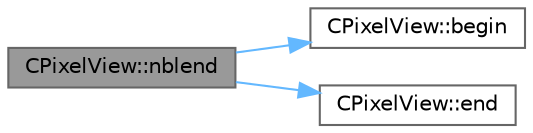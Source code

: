 digraph "CPixelView::nblend"
{
 // LATEX_PDF_SIZE
  bgcolor="transparent";
  edge [fontname=Helvetica,fontsize=10,labelfontname=Helvetica,labelfontsize=10];
  node [fontname=Helvetica,fontsize=10,shape=box,height=0.2,width=0.4];
  rankdir="LR";
  Node1 [id="Node000001",label="CPixelView::nblend",height=0.2,width=0.4,color="gray40", fillcolor="grey60", style="filled", fontcolor="black",tooltip="Destructively modifies all LEDs, blending in a given fraction of an overlay color."];
  Node1 -> Node2 [id="edge1_Node000001_Node000002",color="steelblue1",style="solid",tooltip=" "];
  Node2 [id="Node000002",label="CPixelView::begin",height=0.2,width=0.4,color="grey40", fillcolor="white", style="filled",URL="$de/d64/group___pixel_set.html#af3254e14aaccb1e8b38272ddeb6d8013",tooltip="Makes an iterator instance for the start of the LED set."];
  Node1 -> Node3 [id="edge2_Node000001_Node000003",color="steelblue1",style="solid",tooltip=" "];
  Node3 [id="Node000003",label="CPixelView::end",height=0.2,width=0.4,color="grey40", fillcolor="white", style="filled",URL="$de/d64/group___pixel_set.html#a5492e41e8b06dc599ab81b465c4236ed",tooltip="Makes an iterator instance for the end of the LED set."];
}
